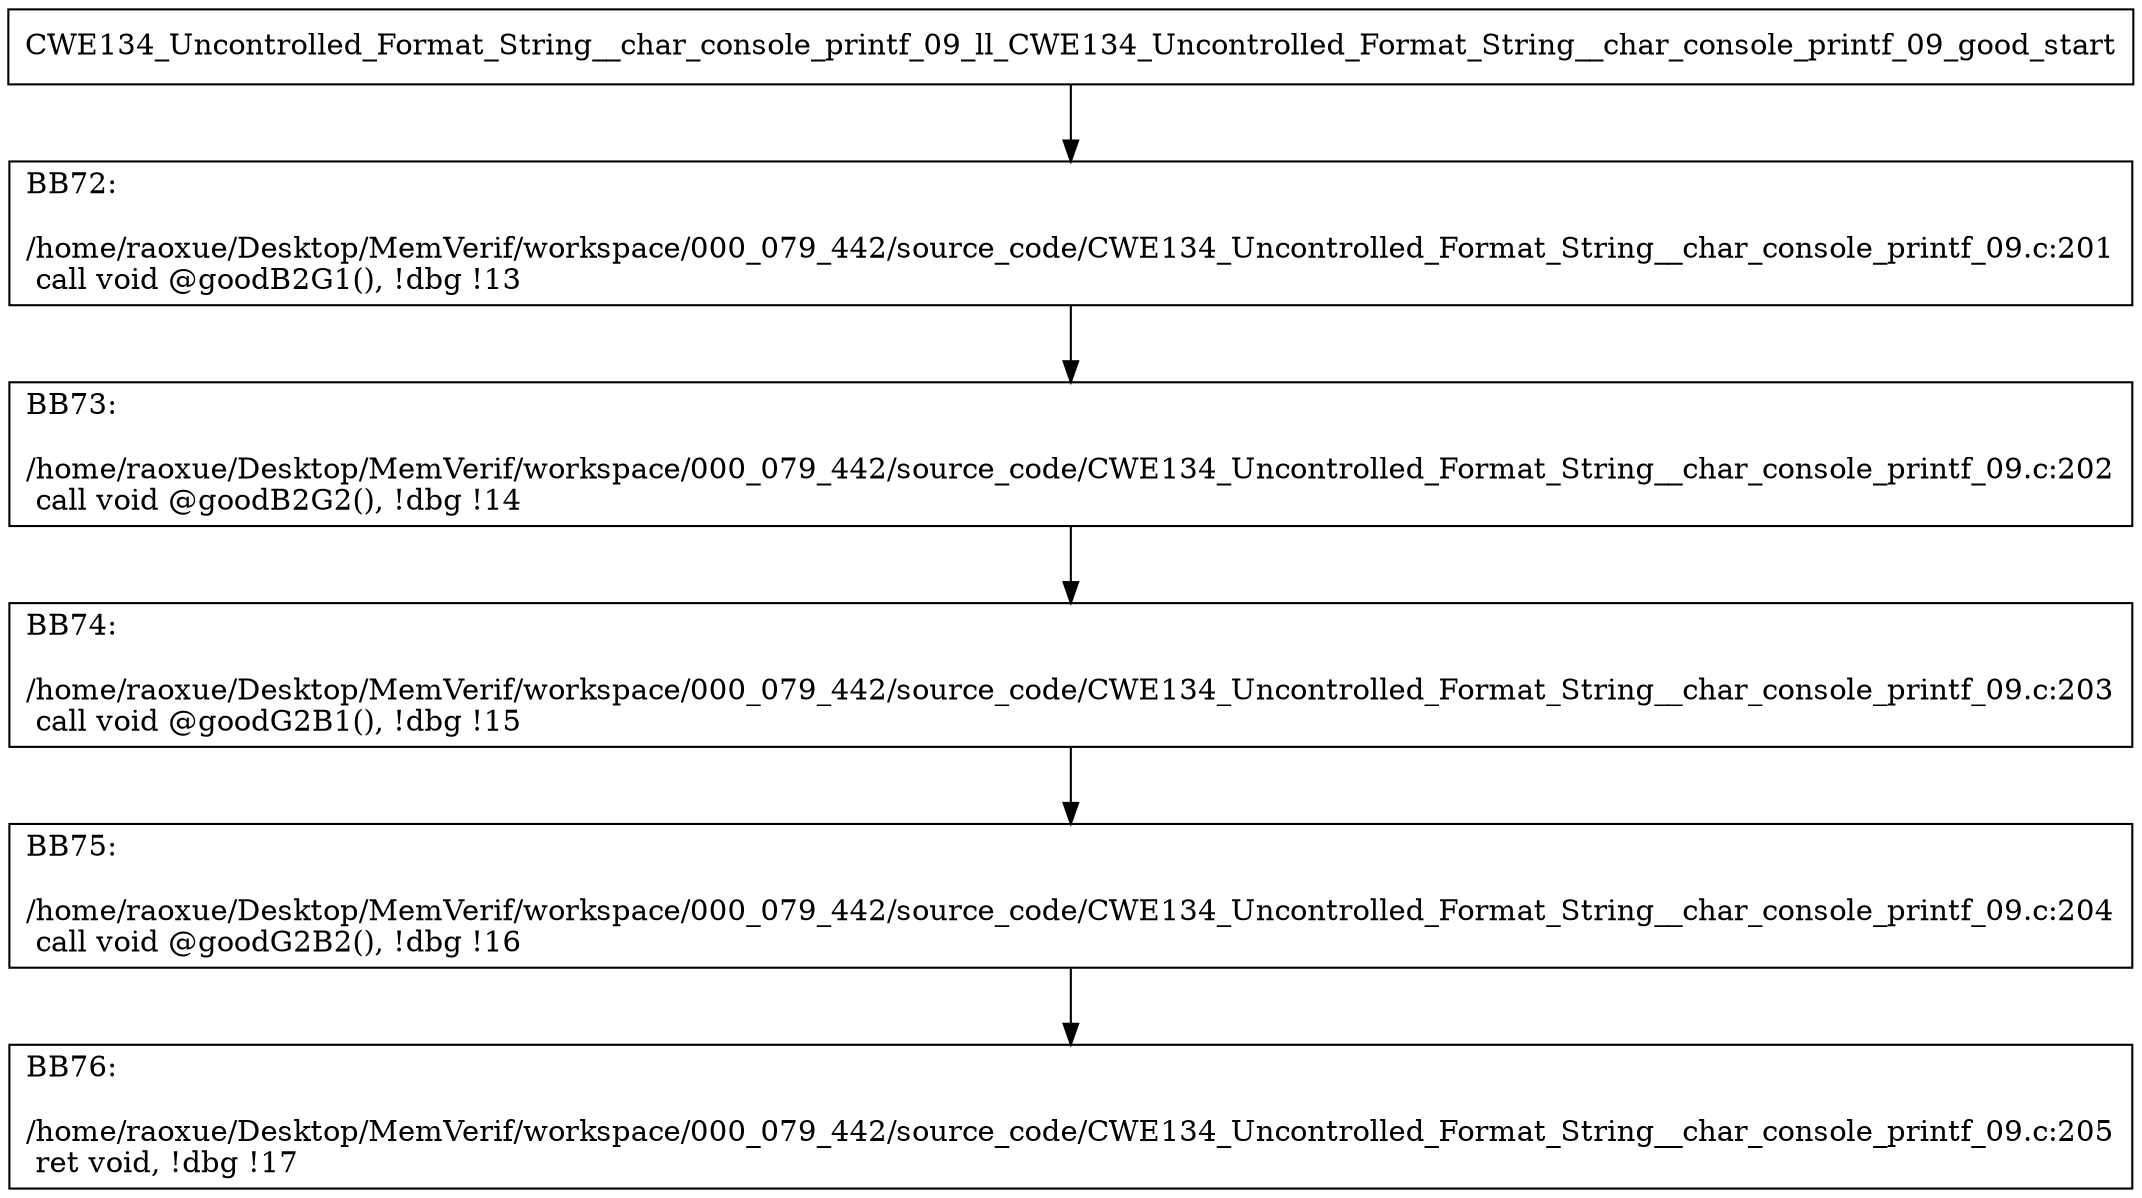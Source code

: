 digraph "CFG for'CWE134_Uncontrolled_Format_String__char_console_printf_09_ll_CWE134_Uncontrolled_Format_String__char_console_printf_09_good' function" {
	BBCWE134_Uncontrolled_Format_String__char_console_printf_09_ll_CWE134_Uncontrolled_Format_String__char_console_printf_09_good_start[shape=record,label="{CWE134_Uncontrolled_Format_String__char_console_printf_09_ll_CWE134_Uncontrolled_Format_String__char_console_printf_09_good_start}"];
	BBCWE134_Uncontrolled_Format_String__char_console_printf_09_ll_CWE134_Uncontrolled_Format_String__char_console_printf_09_good_start-> CWE134_Uncontrolled_Format_String__char_console_printf_09_ll_CWE134_Uncontrolled_Format_String__char_console_printf_09_goodBB72;
	CWE134_Uncontrolled_Format_String__char_console_printf_09_ll_CWE134_Uncontrolled_Format_String__char_console_printf_09_goodBB72 [shape=record, label="{BB72:\l\l/home/raoxue/Desktop/MemVerif/workspace/000_079_442/source_code/CWE134_Uncontrolled_Format_String__char_console_printf_09.c:201\l
  call void @goodB2G1(), !dbg !13\l
}"];
	CWE134_Uncontrolled_Format_String__char_console_printf_09_ll_CWE134_Uncontrolled_Format_String__char_console_printf_09_goodBB72-> CWE134_Uncontrolled_Format_String__char_console_printf_09_ll_CWE134_Uncontrolled_Format_String__char_console_printf_09_goodBB73;
	CWE134_Uncontrolled_Format_String__char_console_printf_09_ll_CWE134_Uncontrolled_Format_String__char_console_printf_09_goodBB73 [shape=record, label="{BB73:\l\l/home/raoxue/Desktop/MemVerif/workspace/000_079_442/source_code/CWE134_Uncontrolled_Format_String__char_console_printf_09.c:202\l
  call void @goodB2G2(), !dbg !14\l
}"];
	CWE134_Uncontrolled_Format_String__char_console_printf_09_ll_CWE134_Uncontrolled_Format_String__char_console_printf_09_goodBB73-> CWE134_Uncontrolled_Format_String__char_console_printf_09_ll_CWE134_Uncontrolled_Format_String__char_console_printf_09_goodBB74;
	CWE134_Uncontrolled_Format_String__char_console_printf_09_ll_CWE134_Uncontrolled_Format_String__char_console_printf_09_goodBB74 [shape=record, label="{BB74:\l\l/home/raoxue/Desktop/MemVerif/workspace/000_079_442/source_code/CWE134_Uncontrolled_Format_String__char_console_printf_09.c:203\l
  call void @goodG2B1(), !dbg !15\l
}"];
	CWE134_Uncontrolled_Format_String__char_console_printf_09_ll_CWE134_Uncontrolled_Format_String__char_console_printf_09_goodBB74-> CWE134_Uncontrolled_Format_String__char_console_printf_09_ll_CWE134_Uncontrolled_Format_String__char_console_printf_09_goodBB75;
	CWE134_Uncontrolled_Format_String__char_console_printf_09_ll_CWE134_Uncontrolled_Format_String__char_console_printf_09_goodBB75 [shape=record, label="{BB75:\l\l/home/raoxue/Desktop/MemVerif/workspace/000_079_442/source_code/CWE134_Uncontrolled_Format_String__char_console_printf_09.c:204\l
  call void @goodG2B2(), !dbg !16\l
}"];
	CWE134_Uncontrolled_Format_String__char_console_printf_09_ll_CWE134_Uncontrolled_Format_String__char_console_printf_09_goodBB75-> CWE134_Uncontrolled_Format_String__char_console_printf_09_ll_CWE134_Uncontrolled_Format_String__char_console_printf_09_goodBB76;
	CWE134_Uncontrolled_Format_String__char_console_printf_09_ll_CWE134_Uncontrolled_Format_String__char_console_printf_09_goodBB76 [shape=record, label="{BB76:\l\l/home/raoxue/Desktop/MemVerif/workspace/000_079_442/source_code/CWE134_Uncontrolled_Format_String__char_console_printf_09.c:205\l
  ret void, !dbg !17\l
}"];
}
